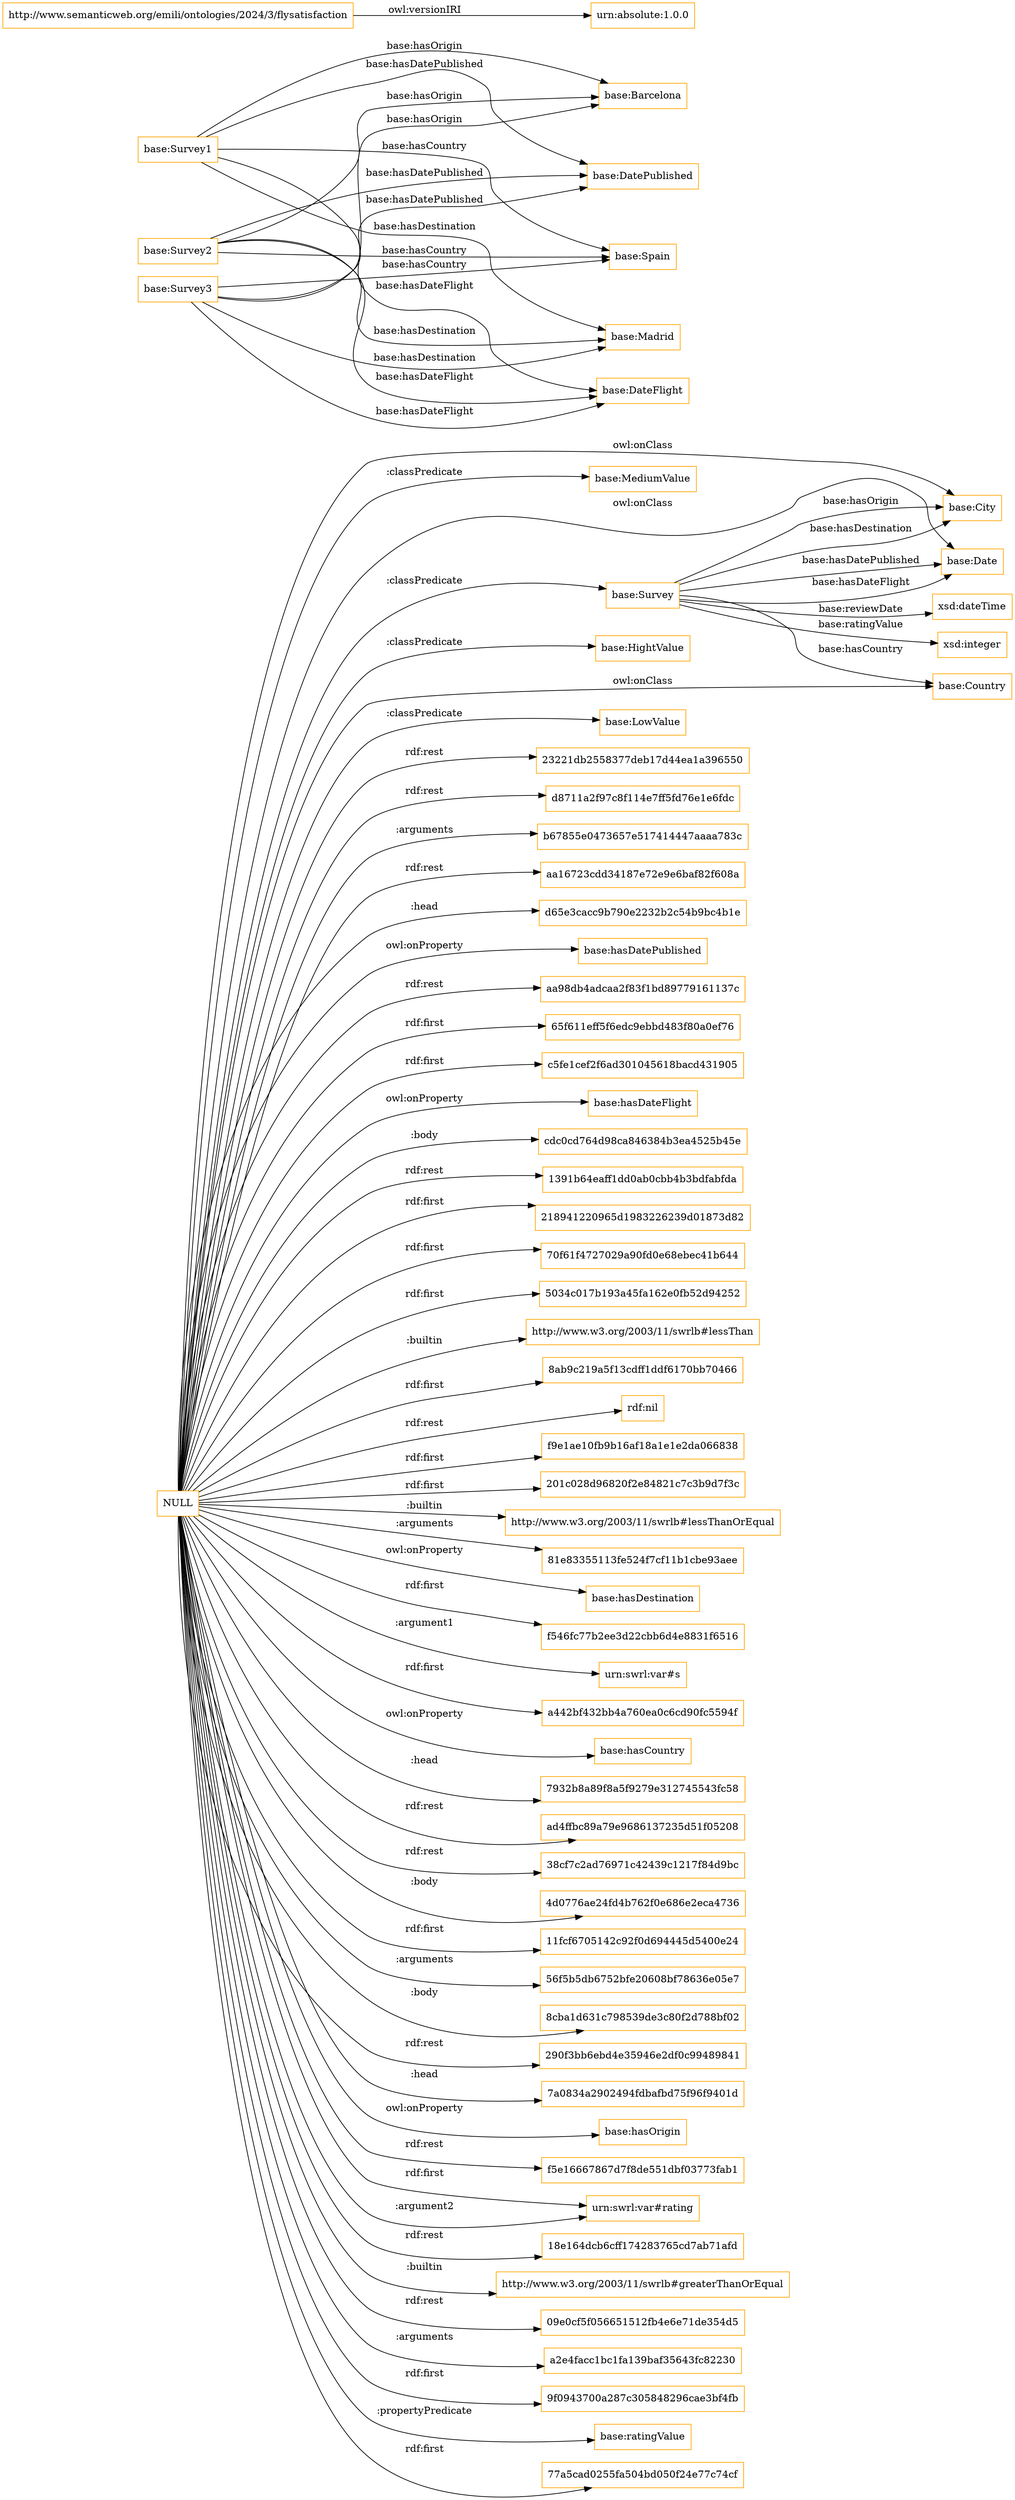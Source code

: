 digraph ar2dtool_diagram { 
rankdir=LR;
size="1501"
node [shape = rectangle, color="orange"]; "base:Date" "base:MediumValue" "base:City" "base:Survey" "base:HightValue" "base:Country" "base:LowValue" ; /*classes style*/
	"base:Survey1" -> "base:Barcelona" [ label = "base:hasOrigin" ];
	"base:Survey1" -> "base:Madrid" [ label = "base:hasDestination" ];
	"base:Survey1" -> "base:DatePublished" [ label = "base:hasDatePublished" ];
	"base:Survey1" -> "base:DateFlight" [ label = "base:hasDateFlight" ];
	"base:Survey1" -> "base:Spain" [ label = "base:hasCountry" ];
	"http://www.semanticweb.org/emili/ontologies/2024/3/flysatisfaction" -> "urn:absolute:1.0.0" [ label = "owl:versionIRI" ];
	"base:Survey2" -> "base:Barcelona" [ label = "base:hasOrigin" ];
	"base:Survey2" -> "base:Madrid" [ label = "base:hasDestination" ];
	"base:Survey2" -> "base:DatePublished" [ label = "base:hasDatePublished" ];
	"base:Survey2" -> "base:DateFlight" [ label = "base:hasDateFlight" ];
	"base:Survey2" -> "base:Spain" [ label = "base:hasCountry" ];
	"NULL" -> "23221db2558377deb17d44ea1a396550" [ label = "rdf:rest" ];
	"NULL" -> "d8711a2f97c8f114e7ff5fd76e1e6fdc" [ label = "rdf:rest" ];
	"NULL" -> "b67855e0473657e517414447aaaa783c" [ label = ":arguments" ];
	"NULL" -> "aa16723cdd34187e72e9e6baf82f608a" [ label = "rdf:rest" ];
	"NULL" -> "base:Date" [ label = "owl:onClass" ];
	"NULL" -> "d65e3cacc9b790e2232b2c54b9bc4b1e" [ label = ":head" ];
	"NULL" -> "base:Survey" [ label = ":classPredicate" ];
	"NULL" -> "base:hasDatePublished" [ label = "owl:onProperty" ];
	"NULL" -> "aa98db4adcaa2f83f1bd89779161137c" [ label = "rdf:rest" ];
	"NULL" -> "65f611eff5f6edc9ebbd483f80a0ef76" [ label = "rdf:first" ];
	"NULL" -> "c5fe1cef2f6ad301045618bacd431905" [ label = "rdf:first" ];
	"NULL" -> "base:hasDateFlight" [ label = "owl:onProperty" ];
	"NULL" -> "cdc0cd764d98ca846384b3ea4525b45e" [ label = ":body" ];
	"NULL" -> "1391b64eaff1dd0ab0cbb4b3bdfabfda" [ label = "rdf:rest" ];
	"NULL" -> "218941220965d1983226239d01873d82" [ label = "rdf:first" ];
	"NULL" -> "base:Country" [ label = "owl:onClass" ];
	"NULL" -> "70f61f4727029a90fd0e68ebec41b644" [ label = "rdf:first" ];
	"NULL" -> "5034c017b193a45fa162e0fb52d94252" [ label = "rdf:first" ];
	"NULL" -> "http://www.w3.org/2003/11/swrlb#lessThan" [ label = ":builtin" ];
	"NULL" -> "8ab9c219a5f13cdff1ddf6170bb70466" [ label = "rdf:first" ];
	"NULL" -> "rdf:nil" [ label = "rdf:rest" ];
	"NULL" -> "f9e1ae10fb9b16af18a1e1e2da066838" [ label = "rdf:first" ];
	"NULL" -> "201c028d96820f2e84821c7c3b9d7f3c" [ label = "rdf:first" ];
	"NULL" -> "http://www.w3.org/2003/11/swrlb#lessThanOrEqual" [ label = ":builtin" ];
	"NULL" -> "81e83355113fe524f7cf11b1cbe93aee" [ label = ":arguments" ];
	"NULL" -> "base:hasDestination" [ label = "owl:onProperty" ];
	"NULL" -> "f546fc77b2ee3d22cbb6d4e8831f6516" [ label = "rdf:first" ];
	"NULL" -> "urn:swrl:var#s" [ label = ":argument1" ];
	"NULL" -> "a442bf432bb4a760ea0c6cd90fc5594f" [ label = "rdf:first" ];
	"NULL" -> "base:hasCountry" [ label = "owl:onProperty" ];
	"NULL" -> "7932b8a89f8a5f9279e312745543fc58" [ label = ":head" ];
	"NULL" -> "base:LowValue" [ label = ":classPredicate" ];
	"NULL" -> "ad4ffbc89a79e9686137235d51f05208" [ label = "rdf:rest" ];
	"NULL" -> "38cf7c2ad76971c42439c1217f84d9bc" [ label = "rdf:rest" ];
	"NULL" -> "4d0776ae24fd4b762f0e686e2eca4736" [ label = ":body" ];
	"NULL" -> "11fcf6705142c92f0d694445d5400e24" [ label = "rdf:first" ];
	"NULL" -> "base:MediumValue" [ label = ":classPredicate" ];
	"NULL" -> "56f5b5db6752bfe20608bf78636e05e7" [ label = ":arguments" ];
	"NULL" -> "8cba1d631c798539de3c80f2d788bf02" [ label = ":body" ];
	"NULL" -> "290f3bb6ebd4e35946e2df0c99489841" [ label = "rdf:rest" ];
	"NULL" -> "7a0834a2902494fdbafbd75f96f9401d" [ label = ":head" ];
	"NULL" -> "base:City" [ label = "owl:onClass" ];
	"NULL" -> "base:hasOrigin" [ label = "owl:onProperty" ];
	"NULL" -> "f5e16667867d7f8de551dbf03773fab1" [ label = "rdf:rest" ];
	"NULL" -> "urn:swrl:var#rating" [ label = "rdf:first" ];
	"NULL" -> "18e164dcb6cff174283765cd7ab71afd" [ label = "rdf:rest" ];
	"NULL" -> "http://www.w3.org/2003/11/swrlb#greaterThanOrEqual" [ label = ":builtin" ];
	"NULL" -> "base:HightValue" [ label = ":classPredicate" ];
	"NULL" -> "09e0cf5f056651512fb4e6e71de354d5" [ label = "rdf:rest" ];
	"NULL" -> "urn:swrl:var#rating" [ label = ":argument2" ];
	"NULL" -> "a2e4facc1bc1fa139baf35643fc82230" [ label = ":arguments" ];
	"NULL" -> "9f0943700a287c305848296cae3bf4fb" [ label = "rdf:first" ];
	"NULL" -> "base:ratingValue" [ label = ":propertyPredicate" ];
	"NULL" -> "77a5cad0255fa504bd050f24e77c74cf" [ label = "rdf:first" ];
	"base:Survey3" -> "base:Barcelona" [ label = "base:hasOrigin" ];
	"base:Survey3" -> "base:Madrid" [ label = "base:hasDestination" ];
	"base:Survey3" -> "base:DatePublished" [ label = "base:hasDatePublished" ];
	"base:Survey3" -> "base:DateFlight" [ label = "base:hasDateFlight" ];
	"base:Survey3" -> "base:Spain" [ label = "base:hasCountry" ];
	"base:Survey" -> "base:City" [ label = "base:hasDestination" ];
	"base:Survey" -> "base:Date" [ label = "base:hasDateFlight" ];
	"base:Survey" -> "base:Date" [ label = "base:hasDatePublished" ];
	"base:Survey" -> "base:Country" [ label = "base:hasCountry" ];
	"base:Survey" -> "xsd:dateTime" [ label = "base:reviewDate" ];
	"base:Survey" -> "base:City" [ label = "base:hasOrigin" ];
	"base:Survey" -> "xsd:integer" [ label = "base:ratingValue" ];

}
